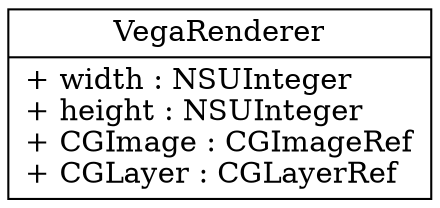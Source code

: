 digraph VegaRenderer {
    fontname = "Helvetica Neue"
    fontsize = 12
    
    node [ shape="record" ]
    edge [ arrowtail="empty" ]

    VegaRenderer [
        label="{VegaRenderer|+ width : NSUInteger\l+ height : NSUInteger\l+ CGImage : CGImageRef\l+ CGLayer : CGLayerRef\l}"
    ]
}
